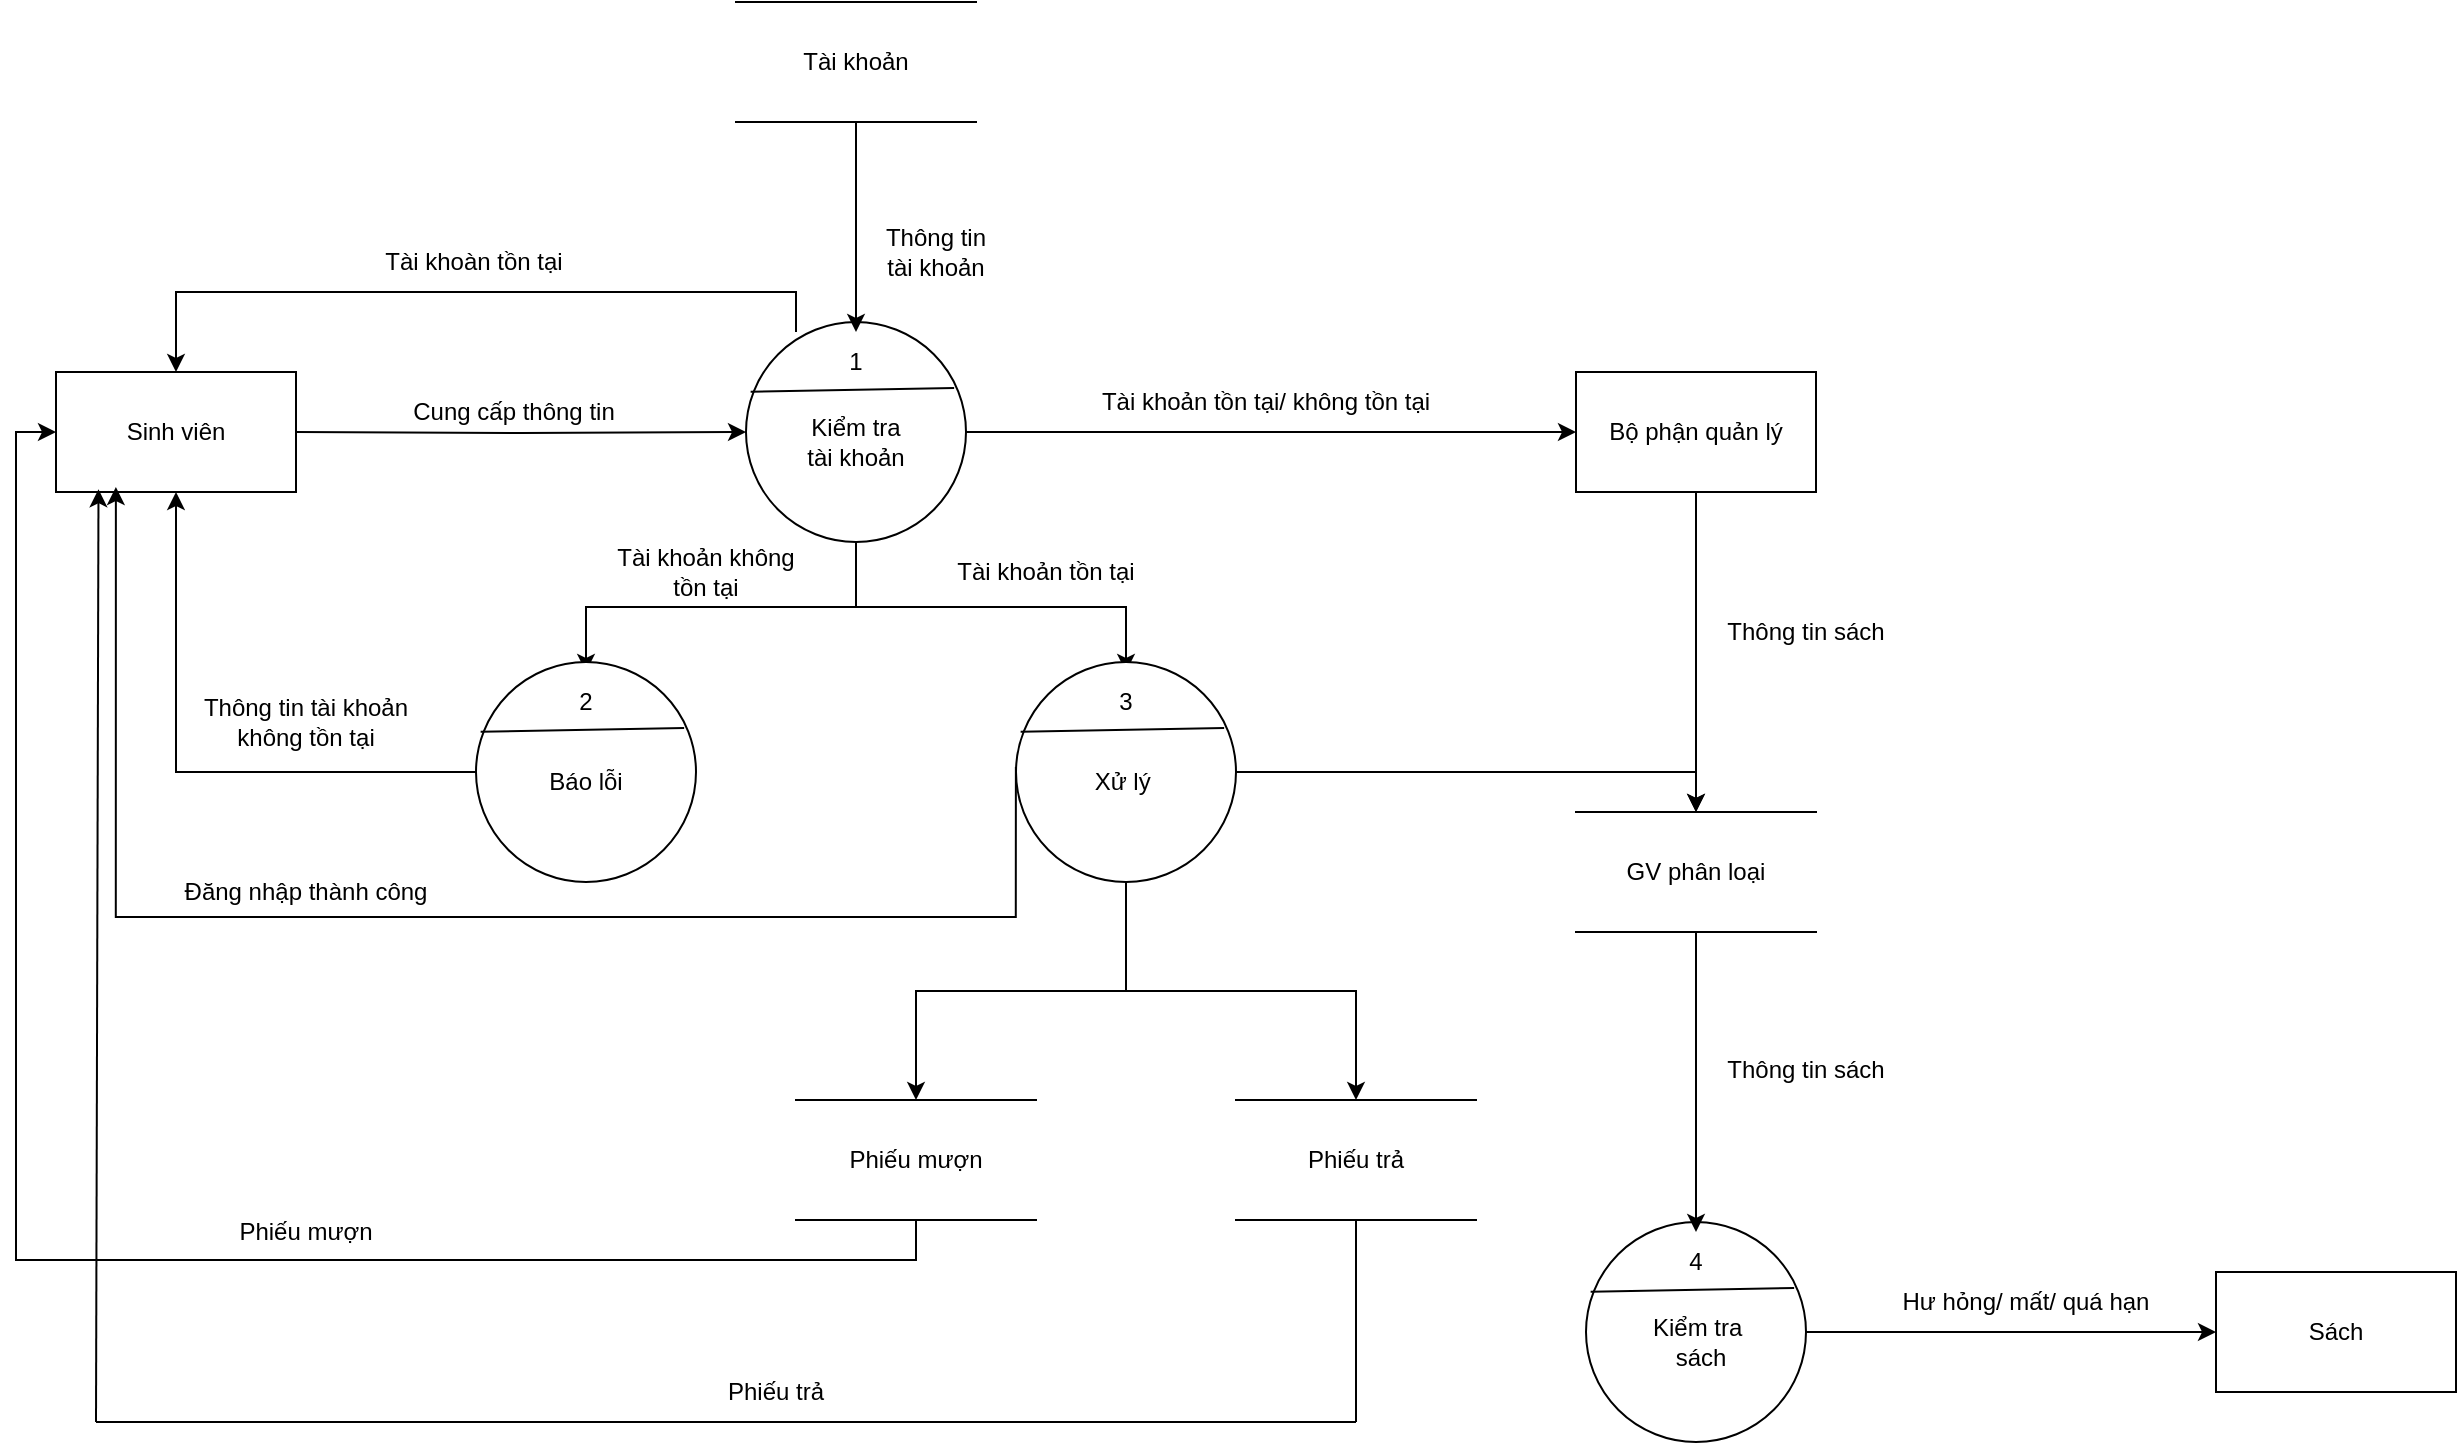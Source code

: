 <mxfile version="24.2.5" type="github">
  <diagram name="Trang-1" id="avz9ap3GIfIMu1iKqB_t">
    <mxGraphModel dx="1750" dy="928" grid="1" gridSize="10" guides="1" tooltips="1" connect="1" arrows="1" fold="1" page="1" pageScale="1" pageWidth="827" pageHeight="1169" math="0" shadow="0">
      <root>
        <mxCell id="0" />
        <mxCell id="1" parent="0" />
        <mxCell id="_b-5zfrXbttlsBcRX-14-100" style="edgeStyle=orthogonalEdgeStyle;rounded=0;orthogonalLoop=1;jettySize=auto;html=1;exitX=0.5;exitY=1;exitDx=0;exitDy=0;entryX=0.5;entryY=0;entryDx=0;entryDy=0;" edge="1" parent="1" source="_b-5zfrXbttlsBcRX-14-66" target="_b-5zfrXbttlsBcRX-14-76">
          <mxGeometry relative="1" as="geometry" />
        </mxCell>
        <mxCell id="_b-5zfrXbttlsBcRX-14-106" style="edgeStyle=orthogonalEdgeStyle;rounded=0;orthogonalLoop=1;jettySize=auto;html=1;exitX=0.5;exitY=1;exitDx=0;exitDy=0;" edge="1" parent="1" source="_b-5zfrXbttlsBcRX-14-66" target="_b-5zfrXbttlsBcRX-14-104">
          <mxGeometry relative="1" as="geometry" />
        </mxCell>
        <mxCell id="_b-5zfrXbttlsBcRX-14-113" style="edgeStyle=orthogonalEdgeStyle;rounded=0;orthogonalLoop=1;jettySize=auto;html=1;exitX=1;exitY=0.5;exitDx=0;exitDy=0;entryX=0;entryY=0.5;entryDx=0;entryDy=0;" edge="1" parent="1" source="_b-5zfrXbttlsBcRX-14-66" target="_b-5zfrXbttlsBcRX-14-89">
          <mxGeometry relative="1" as="geometry" />
        </mxCell>
        <mxCell id="_b-5zfrXbttlsBcRX-14-66" value="" style="ellipse;whiteSpace=wrap;html=1;aspect=fixed;" vertex="1" parent="1">
          <mxGeometry x="585" y="330" width="110" height="110" as="geometry" />
        </mxCell>
        <mxCell id="_b-5zfrXbttlsBcRX-14-67" value="" style="endArrow=none;html=1;rounded=0;entryX=0.946;entryY=0.3;entryDx=0;entryDy=0;entryPerimeter=0;exitX=0.021;exitY=0.317;exitDx=0;exitDy=0;exitPerimeter=0;" edge="1" parent="1" source="_b-5zfrXbttlsBcRX-14-66" target="_b-5zfrXbttlsBcRX-14-66">
          <mxGeometry width="50" height="50" relative="1" as="geometry">
            <mxPoint x="736" y="480" as="sourcePoint" />
            <mxPoint x="870" y="515" as="targetPoint" />
          </mxGeometry>
        </mxCell>
        <mxCell id="_b-5zfrXbttlsBcRX-14-108" style="edgeStyle=orthogonalEdgeStyle;rounded=0;orthogonalLoop=1;jettySize=auto;html=1;exitX=0;exitY=0;exitDx=0;exitDy=0;entryX=0.5;entryY=0;entryDx=0;entryDy=0;" edge="1" parent="1" source="_b-5zfrXbttlsBcRX-14-72" target="_b-5zfrXbttlsBcRX-14-91">
          <mxGeometry relative="1" as="geometry" />
        </mxCell>
        <mxCell id="_b-5zfrXbttlsBcRX-14-72" value="1" style="text;html=1;align=center;verticalAlign=middle;whiteSpace=wrap;rounded=0;" vertex="1" parent="1">
          <mxGeometry x="610" y="335" width="60" height="30" as="geometry" />
        </mxCell>
        <mxCell id="_b-5zfrXbttlsBcRX-14-73" value="Kiểm tra tài khoản" style="text;html=1;align=center;verticalAlign=middle;whiteSpace=wrap;rounded=0;" vertex="1" parent="1">
          <mxGeometry x="610" y="375" width="60" height="30" as="geometry" />
        </mxCell>
        <mxCell id="_b-5zfrXbttlsBcRX-14-110" style="edgeStyle=orthogonalEdgeStyle;rounded=0;orthogonalLoop=1;jettySize=auto;html=1;exitX=0;exitY=0.5;exitDx=0;exitDy=0;entryX=0.5;entryY=1;entryDx=0;entryDy=0;" edge="1" parent="1" source="_b-5zfrXbttlsBcRX-14-74" target="_b-5zfrXbttlsBcRX-14-91">
          <mxGeometry relative="1" as="geometry" />
        </mxCell>
        <mxCell id="_b-5zfrXbttlsBcRX-14-74" value="" style="ellipse;whiteSpace=wrap;html=1;aspect=fixed;" vertex="1" parent="1">
          <mxGeometry x="450" y="500" width="110" height="110" as="geometry" />
        </mxCell>
        <mxCell id="_b-5zfrXbttlsBcRX-14-75" value="" style="endArrow=none;html=1;rounded=0;entryX=0.946;entryY=0.3;entryDx=0;entryDy=0;entryPerimeter=0;exitX=0.021;exitY=0.317;exitDx=0;exitDy=0;exitPerimeter=0;" edge="1" parent="1" source="_b-5zfrXbttlsBcRX-14-74" target="_b-5zfrXbttlsBcRX-14-74">
          <mxGeometry width="50" height="50" relative="1" as="geometry">
            <mxPoint x="601" y="650" as="sourcePoint" />
            <mxPoint x="735" y="685" as="targetPoint" />
          </mxGeometry>
        </mxCell>
        <mxCell id="_b-5zfrXbttlsBcRX-14-76" value="2" style="text;html=1;align=center;verticalAlign=middle;whiteSpace=wrap;rounded=0;" vertex="1" parent="1">
          <mxGeometry x="475" y="505" width="60" height="30" as="geometry" />
        </mxCell>
        <mxCell id="_b-5zfrXbttlsBcRX-14-77" value="Báo lỗi" style="text;html=1;align=center;verticalAlign=middle;whiteSpace=wrap;rounded=0;" vertex="1" parent="1">
          <mxGeometry x="475" y="545" width="60" height="30" as="geometry" />
        </mxCell>
        <mxCell id="_b-5zfrXbttlsBcRX-14-138" style="edgeStyle=orthogonalEdgeStyle;rounded=0;orthogonalLoop=1;jettySize=auto;html=1;exitX=1;exitY=0.5;exitDx=0;exitDy=0;entryX=0;entryY=0.5;entryDx=0;entryDy=0;" edge="1" parent="1" source="_b-5zfrXbttlsBcRX-14-78" target="_b-5zfrXbttlsBcRX-14-93">
          <mxGeometry relative="1" as="geometry" />
        </mxCell>
        <mxCell id="_b-5zfrXbttlsBcRX-14-78" value="" style="ellipse;whiteSpace=wrap;html=1;aspect=fixed;" vertex="1" parent="1">
          <mxGeometry x="1005" y="780" width="110" height="110" as="geometry" />
        </mxCell>
        <mxCell id="_b-5zfrXbttlsBcRX-14-79" value="" style="endArrow=none;html=1;rounded=0;entryX=0.946;entryY=0.3;entryDx=0;entryDy=0;entryPerimeter=0;exitX=0.021;exitY=0.317;exitDx=0;exitDy=0;exitPerimeter=0;" edge="1" parent="1" source="_b-5zfrXbttlsBcRX-14-78" target="_b-5zfrXbttlsBcRX-14-78">
          <mxGeometry width="50" height="50" relative="1" as="geometry">
            <mxPoint x="1156" y="930" as="sourcePoint" />
            <mxPoint x="1290" y="965" as="targetPoint" />
          </mxGeometry>
        </mxCell>
        <mxCell id="_b-5zfrXbttlsBcRX-14-80" value="4" style="text;html=1;align=center;verticalAlign=middle;whiteSpace=wrap;rounded=0;" vertex="1" parent="1">
          <mxGeometry x="1030" y="785" width="60" height="30" as="geometry" />
        </mxCell>
        <mxCell id="_b-5zfrXbttlsBcRX-14-81" value="Kiểm tra&amp;nbsp; sách" style="text;html=1;align=center;verticalAlign=middle;whiteSpace=wrap;rounded=0;" vertex="1" parent="1">
          <mxGeometry x="1030" y="825" width="65" height="30" as="geometry" />
        </mxCell>
        <mxCell id="_b-5zfrXbttlsBcRX-14-97" style="edgeStyle=orthogonalEdgeStyle;rounded=0;orthogonalLoop=1;jettySize=auto;html=1;exitX=0.5;exitY=1;exitDx=0;exitDy=0;entryX=0.5;entryY=0;entryDx=0;entryDy=0;" edge="1" parent="1" source="_b-5zfrXbttlsBcRX-14-86" target="_b-5zfrXbttlsBcRX-14-72">
          <mxGeometry relative="1" as="geometry" />
        </mxCell>
        <mxCell id="_b-5zfrXbttlsBcRX-14-86" value="" style="shape=partialRectangle;whiteSpace=wrap;html=1;left=0;right=0;fillColor=none;" vertex="1" parent="1">
          <mxGeometry x="580" y="170" width="120" height="60" as="geometry" />
        </mxCell>
        <mxCell id="_b-5zfrXbttlsBcRX-14-129" style="edgeStyle=orthogonalEdgeStyle;rounded=0;orthogonalLoop=1;jettySize=auto;html=1;exitX=0.5;exitY=1;exitDx=0;exitDy=0;entryX=0.5;entryY=0;entryDx=0;entryDy=0;" edge="1" parent="1" source="_b-5zfrXbttlsBcRX-14-89" target="_b-5zfrXbttlsBcRX-14-119">
          <mxGeometry relative="1" as="geometry" />
        </mxCell>
        <mxCell id="_b-5zfrXbttlsBcRX-14-89" value="" style="rounded=0;whiteSpace=wrap;html=1;" vertex="1" parent="1">
          <mxGeometry x="1000" y="355" width="120" height="60" as="geometry" />
        </mxCell>
        <mxCell id="_b-5zfrXbttlsBcRX-14-90" value="Bộ phận quản lý" style="text;html=1;align=center;verticalAlign=middle;whiteSpace=wrap;rounded=0;" vertex="1" parent="1">
          <mxGeometry x="1010" y="370" width="100" height="30" as="geometry" />
        </mxCell>
        <mxCell id="_b-5zfrXbttlsBcRX-14-91" value="" style="rounded=0;whiteSpace=wrap;html=1;" vertex="1" parent="1">
          <mxGeometry x="240" y="355" width="120" height="60" as="geometry" />
        </mxCell>
        <mxCell id="_b-5zfrXbttlsBcRX-14-98" style="edgeStyle=orthogonalEdgeStyle;rounded=0;orthogonalLoop=1;jettySize=auto;html=1;entryX=0;entryY=0.5;entryDx=0;entryDy=0;" edge="1" parent="1" target="_b-5zfrXbttlsBcRX-14-66">
          <mxGeometry relative="1" as="geometry">
            <mxPoint x="360" y="385" as="sourcePoint" />
          </mxGeometry>
        </mxCell>
        <mxCell id="_b-5zfrXbttlsBcRX-14-92" value="Sinh viên" style="text;html=1;align=center;verticalAlign=middle;whiteSpace=wrap;rounded=0;" vertex="1" parent="1">
          <mxGeometry x="250" y="370" width="100" height="30" as="geometry" />
        </mxCell>
        <mxCell id="_b-5zfrXbttlsBcRX-14-93" value="" style="rounded=0;whiteSpace=wrap;html=1;" vertex="1" parent="1">
          <mxGeometry x="1320" y="805" width="120" height="60" as="geometry" />
        </mxCell>
        <mxCell id="_b-5zfrXbttlsBcRX-14-94" value="Sách" style="text;html=1;align=center;verticalAlign=middle;whiteSpace=wrap;rounded=0;" vertex="1" parent="1">
          <mxGeometry x="1330" y="820" width="100" height="30" as="geometry" />
        </mxCell>
        <mxCell id="_b-5zfrXbttlsBcRX-14-95" value="Tài khoản" style="text;html=1;align=center;verticalAlign=middle;whiteSpace=wrap;rounded=0;" vertex="1" parent="1">
          <mxGeometry x="590" y="185" width="100" height="30" as="geometry" />
        </mxCell>
        <mxCell id="_b-5zfrXbttlsBcRX-14-99" value="Cung cấp thông tin" style="text;html=1;align=center;verticalAlign=middle;whiteSpace=wrap;rounded=0;" vertex="1" parent="1">
          <mxGeometry x="384" y="360" width="170" height="30" as="geometry" />
        </mxCell>
        <mxCell id="_b-5zfrXbttlsBcRX-14-101" value="Tài khoản không tồn tại" style="text;html=1;align=center;verticalAlign=middle;whiteSpace=wrap;rounded=0;" vertex="1" parent="1">
          <mxGeometry x="510" y="440" width="110" height="30" as="geometry" />
        </mxCell>
        <mxCell id="_b-5zfrXbttlsBcRX-14-116" style="edgeStyle=orthogonalEdgeStyle;rounded=0;orthogonalLoop=1;jettySize=auto;html=1;exitX=0;exitY=0.5;exitDx=0;exitDy=0;entryX=0.25;entryY=1;entryDx=0;entryDy=0;" edge="1" parent="1">
          <mxGeometry relative="1" as="geometry">
            <mxPoint x="719.94" y="552.5" as="sourcePoint" />
            <mxPoint x="269.94" y="412.5" as="targetPoint" />
            <Array as="points">
              <mxPoint x="719.94" y="627.5" />
              <mxPoint x="269.94" y="627.5" />
            </Array>
          </mxGeometry>
        </mxCell>
        <mxCell id="_b-5zfrXbttlsBcRX-14-122" style="edgeStyle=orthogonalEdgeStyle;rounded=0;orthogonalLoop=1;jettySize=auto;html=1;exitX=1;exitY=0.5;exitDx=0;exitDy=0;entryX=0.5;entryY=0;entryDx=0;entryDy=0;" edge="1" parent="1" source="_b-5zfrXbttlsBcRX-14-102" target="_b-5zfrXbttlsBcRX-14-119">
          <mxGeometry relative="1" as="geometry" />
        </mxCell>
        <mxCell id="_b-5zfrXbttlsBcRX-14-139" style="edgeStyle=orthogonalEdgeStyle;rounded=0;orthogonalLoop=1;jettySize=auto;html=1;exitX=0.5;exitY=1;exitDx=0;exitDy=0;entryX=0.5;entryY=0;entryDx=0;entryDy=0;" edge="1" parent="1" source="_b-5zfrXbttlsBcRX-14-102" target="_b-5zfrXbttlsBcRX-14-132">
          <mxGeometry relative="1" as="geometry" />
        </mxCell>
        <mxCell id="_b-5zfrXbttlsBcRX-14-141" style="edgeStyle=orthogonalEdgeStyle;rounded=0;orthogonalLoop=1;jettySize=auto;html=1;exitX=0.5;exitY=1;exitDx=0;exitDy=0;" edge="1" parent="1" source="_b-5zfrXbttlsBcRX-14-102" target="_b-5zfrXbttlsBcRX-14-136">
          <mxGeometry relative="1" as="geometry" />
        </mxCell>
        <mxCell id="_b-5zfrXbttlsBcRX-14-102" value="" style="ellipse;whiteSpace=wrap;html=1;aspect=fixed;" vertex="1" parent="1">
          <mxGeometry x="720" y="500" width="110" height="110" as="geometry" />
        </mxCell>
        <mxCell id="_b-5zfrXbttlsBcRX-14-103" value="" style="endArrow=none;html=1;rounded=0;entryX=0.946;entryY=0.3;entryDx=0;entryDy=0;entryPerimeter=0;exitX=0.021;exitY=0.317;exitDx=0;exitDy=0;exitPerimeter=0;" edge="1" parent="1" source="_b-5zfrXbttlsBcRX-14-102" target="_b-5zfrXbttlsBcRX-14-102">
          <mxGeometry width="50" height="50" relative="1" as="geometry">
            <mxPoint x="871" y="650" as="sourcePoint" />
            <mxPoint x="1005" y="685" as="targetPoint" />
          </mxGeometry>
        </mxCell>
        <mxCell id="_b-5zfrXbttlsBcRX-14-104" value="3" style="text;html=1;align=center;verticalAlign=middle;whiteSpace=wrap;rounded=0;" vertex="1" parent="1">
          <mxGeometry x="745" y="505" width="60" height="30" as="geometry" />
        </mxCell>
        <mxCell id="_b-5zfrXbttlsBcRX-14-105" value="Xử lý&amp;nbsp;" style="text;html=1;align=center;verticalAlign=middle;whiteSpace=wrap;rounded=0;" vertex="1" parent="1">
          <mxGeometry x="745" y="545" width="60" height="30" as="geometry" />
        </mxCell>
        <mxCell id="_b-5zfrXbttlsBcRX-14-107" value="Thông tin tài khoản" style="text;html=1;align=center;verticalAlign=middle;whiteSpace=wrap;rounded=0;" vertex="1" parent="1">
          <mxGeometry x="650" y="280" width="60" height="30" as="geometry" />
        </mxCell>
        <mxCell id="_b-5zfrXbttlsBcRX-14-109" value="Tài khoàn tồn tại" style="text;html=1;align=center;verticalAlign=middle;whiteSpace=wrap;rounded=0;" vertex="1" parent="1">
          <mxGeometry x="384" y="285" width="130" height="30" as="geometry" />
        </mxCell>
        <mxCell id="_b-5zfrXbttlsBcRX-14-111" value="Thông tin tài khoản không tồn tại" style="text;html=1;align=center;verticalAlign=middle;whiteSpace=wrap;rounded=0;" vertex="1" parent="1">
          <mxGeometry x="300" y="515" width="130" height="30" as="geometry" />
        </mxCell>
        <mxCell id="_b-5zfrXbttlsBcRX-14-114" value="Tài khoản tồn tại/ không tồn tại" style="text;html=1;align=center;verticalAlign=middle;whiteSpace=wrap;rounded=0;" vertex="1" parent="1">
          <mxGeometry x="690" y="355" width="310" height="30" as="geometry" />
        </mxCell>
        <mxCell id="_b-5zfrXbttlsBcRX-14-115" value="Tài khoản tồn tại" style="text;html=1;align=center;verticalAlign=middle;whiteSpace=wrap;rounded=0;" vertex="1" parent="1">
          <mxGeometry x="680" y="440" width="110" height="30" as="geometry" />
        </mxCell>
        <mxCell id="_b-5zfrXbttlsBcRX-14-117" value="Đăng nhập thành công" style="text;html=1;align=center;verticalAlign=middle;whiteSpace=wrap;rounded=0;" vertex="1" parent="1">
          <mxGeometry x="265" y="600" width="200" height="30" as="geometry" />
        </mxCell>
        <mxCell id="_b-5zfrXbttlsBcRX-14-124" value="" style="edgeStyle=orthogonalEdgeStyle;rounded=0;orthogonalLoop=1;jettySize=auto;html=1;" edge="1" parent="1" source="_b-5zfrXbttlsBcRX-14-119" target="_b-5zfrXbttlsBcRX-14-80">
          <mxGeometry relative="1" as="geometry" />
        </mxCell>
        <mxCell id="_b-5zfrXbttlsBcRX-14-119" value="" style="shape=partialRectangle;whiteSpace=wrap;html=1;left=0;right=0;fillColor=none;" vertex="1" parent="1">
          <mxGeometry x="1000" y="575" width="120" height="60" as="geometry" />
        </mxCell>
        <mxCell id="_b-5zfrXbttlsBcRX-14-120" value="GV phân loại" style="text;html=1;align=center;verticalAlign=middle;whiteSpace=wrap;rounded=0;" vertex="1" parent="1">
          <mxGeometry x="1010" y="590" width="100" height="30" as="geometry" />
        </mxCell>
        <mxCell id="_b-5zfrXbttlsBcRX-14-126" value="Thông tin sách" style="text;html=1;align=center;verticalAlign=middle;whiteSpace=wrap;rounded=0;" vertex="1" parent="1">
          <mxGeometry x="1070" y="689" width="90" height="30" as="geometry" />
        </mxCell>
        <mxCell id="_b-5zfrXbttlsBcRX-14-127" value="Hư hỏng/ mất/ quá hạn" style="text;html=1;align=center;verticalAlign=middle;whiteSpace=wrap;rounded=0;" vertex="1" parent="1">
          <mxGeometry x="1160" y="805" width="130" height="30" as="geometry" />
        </mxCell>
        <mxCell id="_b-5zfrXbttlsBcRX-14-128" value="Thông tin sách" style="text;html=1;align=center;verticalAlign=middle;whiteSpace=wrap;rounded=0;" vertex="1" parent="1">
          <mxGeometry x="1070" y="470" width="90" height="30" as="geometry" />
        </mxCell>
        <mxCell id="_b-5zfrXbttlsBcRX-14-142" style="edgeStyle=orthogonalEdgeStyle;rounded=0;orthogonalLoop=1;jettySize=auto;html=1;exitX=0.5;exitY=1;exitDx=0;exitDy=0;entryX=0;entryY=0.5;entryDx=0;entryDy=0;" edge="1" parent="1" source="_b-5zfrXbttlsBcRX-14-132" target="_b-5zfrXbttlsBcRX-14-91">
          <mxGeometry relative="1" as="geometry" />
        </mxCell>
        <mxCell id="_b-5zfrXbttlsBcRX-14-132" value="" style="shape=partialRectangle;whiteSpace=wrap;html=1;left=0;right=0;fillColor=none;" vertex="1" parent="1">
          <mxGeometry x="610" y="719" width="120" height="60" as="geometry" />
        </mxCell>
        <mxCell id="_b-5zfrXbttlsBcRX-14-133" value="Phiếu mượn" style="text;html=1;align=center;verticalAlign=middle;whiteSpace=wrap;rounded=0;" vertex="1" parent="1">
          <mxGeometry x="620" y="734" width="100" height="30" as="geometry" />
        </mxCell>
        <mxCell id="_b-5zfrXbttlsBcRX-14-136" value="" style="shape=partialRectangle;whiteSpace=wrap;html=1;left=0;right=0;fillColor=none;" vertex="1" parent="1">
          <mxGeometry x="830" y="719" width="120" height="60" as="geometry" />
        </mxCell>
        <mxCell id="_b-5zfrXbttlsBcRX-14-137" value="Phiếu trả" style="text;html=1;align=center;verticalAlign=middle;whiteSpace=wrap;rounded=0;" vertex="1" parent="1">
          <mxGeometry x="840" y="734" width="100" height="30" as="geometry" />
        </mxCell>
        <mxCell id="_b-5zfrXbttlsBcRX-14-145" value="Phiếu mượn" style="text;html=1;align=center;verticalAlign=middle;whiteSpace=wrap;rounded=0;" vertex="1" parent="1">
          <mxGeometry x="315" y="770" width="100" height="30" as="geometry" />
        </mxCell>
        <mxCell id="_b-5zfrXbttlsBcRX-14-148" value="" style="endArrow=none;html=1;rounded=0;entryX=0.5;entryY=1;entryDx=0;entryDy=0;" edge="1" parent="1" target="_b-5zfrXbttlsBcRX-14-136">
          <mxGeometry width="50" height="50" relative="1" as="geometry">
            <mxPoint x="890" y="880" as="sourcePoint" />
            <mxPoint x="560" y="750" as="targetPoint" />
          </mxGeometry>
        </mxCell>
        <mxCell id="_b-5zfrXbttlsBcRX-14-149" value="" style="endArrow=none;html=1;rounded=0;" edge="1" parent="1">
          <mxGeometry width="50" height="50" relative="1" as="geometry">
            <mxPoint x="260" y="880" as="sourcePoint" />
            <mxPoint x="890" y="880" as="targetPoint" />
          </mxGeometry>
        </mxCell>
        <mxCell id="_b-5zfrXbttlsBcRX-14-150" value="" style="endArrow=classic;html=1;rounded=0;entryX=0.177;entryY=0.977;entryDx=0;entryDy=0;entryPerimeter=0;" edge="1" parent="1" target="_b-5zfrXbttlsBcRX-14-91">
          <mxGeometry width="50" height="50" relative="1" as="geometry">
            <mxPoint x="260" y="880" as="sourcePoint" />
            <mxPoint x="560" y="750" as="targetPoint" />
          </mxGeometry>
        </mxCell>
        <mxCell id="_b-5zfrXbttlsBcRX-14-151" value="Phiếu trả" style="text;html=1;align=center;verticalAlign=middle;whiteSpace=wrap;rounded=0;" vertex="1" parent="1">
          <mxGeometry x="550" y="850" width="100" height="30" as="geometry" />
        </mxCell>
      </root>
    </mxGraphModel>
  </diagram>
</mxfile>
